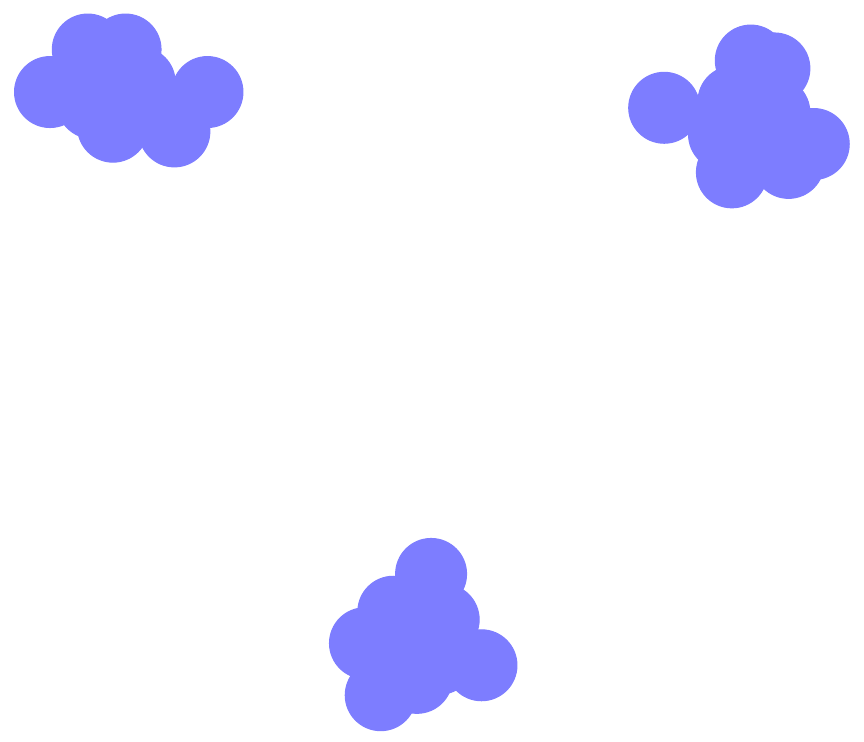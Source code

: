 \documentclass[crop,tikz]{standalone}
\usepackage{pgf,tikz}
\usepackage{mathrsfs}
\usetikzlibrary{arrows}
\pagestyle{empty}
\begin{document}
\definecolor{qqzzcc}{rgb}{0.49,0.49,1.}
\begin{tikzpicture}[line cap=round,line join=round,>=triangle 45,x=1.0cm,y=1.0cm]
\clip(-5.635,-4.254) rectangle (5.331,5.169);
\draw [color=qqzzcc,fill=qqzzcc,fill opacity=1.0] (-4.52,4.54) circle (0.45cm);
\draw [color=qqzzcc,fill=qqzzcc,fill opacity=1.0] (-5.,4.) circle (0.45cm);
\draw [color=qqzzcc,fill=qqzzcc,fill opacity=1.0] (-4.46,3.86) circle (0.45cm);
\draw [color=qqzzcc,fill=qqzzcc,fill opacity=1.0] (-4.04,4.54) circle (0.45cm);
\draw [color=qqzzcc,fill=qqzzcc,fill opacity=1.0] (-3.86,4.12) circle (0.45cm);
\draw [color=qqzzcc,fill=qqzzcc,fill opacity=1.0] (-4.2,3.56) circle (0.45cm);
\draw [color=qqzzcc,fill=qqzzcc,fill opacity=1.0] (-3.,4.) circle (0.45cm);
\draw [color=qqzzcc,fill=qqzzcc,fill opacity=1.0] (-3.42,3.5) circle (0.45cm);
\draw [color=qqzzcc,fill=qqzzcc,fill opacity=1.0] (3.9,4.4) circle (0.45cm);
\draw [color=qqzzcc,fill=qqzzcc,fill opacity=1.0] (3.68,3.88) circle (0.45cm);
\draw [color=qqzzcc,fill=qqzzcc,fill opacity=1.0] (4.2,3.74) circle (0.45cm);
\draw [color=qqzzcc,fill=qqzzcc,fill opacity=1.0] (4.2,4.3) circle (0.45cm);
\draw [color=qqzzcc,fill=qqzzcc,fill opacity=1.0] (4.7,3.34) circle (0.45cm);
\draw [color=qqzzcc,fill=qqzzcc,fill opacity=1.0] (3.66,2.98) circle (0.45cm);
\draw [color=qqzzcc,fill=qqzzcc,fill opacity=1.0] (3.56,3.46) circle (0.45cm);
\draw [color=qqzzcc,fill=qqzzcc,fill opacity=1.0] (4.38,3.1) circle (0.45cm);
\draw [color=qqzzcc,fill=qqzzcc,fill opacity=1.0] (2.8,3.8) circle (0.45cm);
\draw [color=qqzzcc,fill=qqzzcc,fill opacity=1.0] (-1.,-3.) circle (0.45cm);
\draw [color=qqzzcc,fill=qqzzcc,fill opacity=1.0] (-0.8,-3.66) circle (0.45cm);
\draw [color=qqzzcc,fill=qqzzcc,fill opacity=1.0] (-0.34,-3.44) circle (0.45cm);
\draw [color=qqzzcc,fill=qqzzcc,fill opacity=1.0] (0.48,-3.28) circle (0.45cm);
\draw [color=qqzzcc,fill=qqzzcc,fill opacity=1.0] (0.,-2.7) circle (0.45cm);
\draw [color=qqzzcc,fill=qqzzcc,fill opacity=1.0] (-0.64,-2.6) circle (0.45cm);
\draw [color=qqzzcc,fill=qqzzcc,fill opacity=1.0] (-0.06,-3.2) circle (0.45cm);
\draw [color=qqzzcc,fill=qqzzcc,fill opacity=1.0] (-0.16,-2.12) circle (0.45cm);
\end{tikzpicture}
\end{document}
